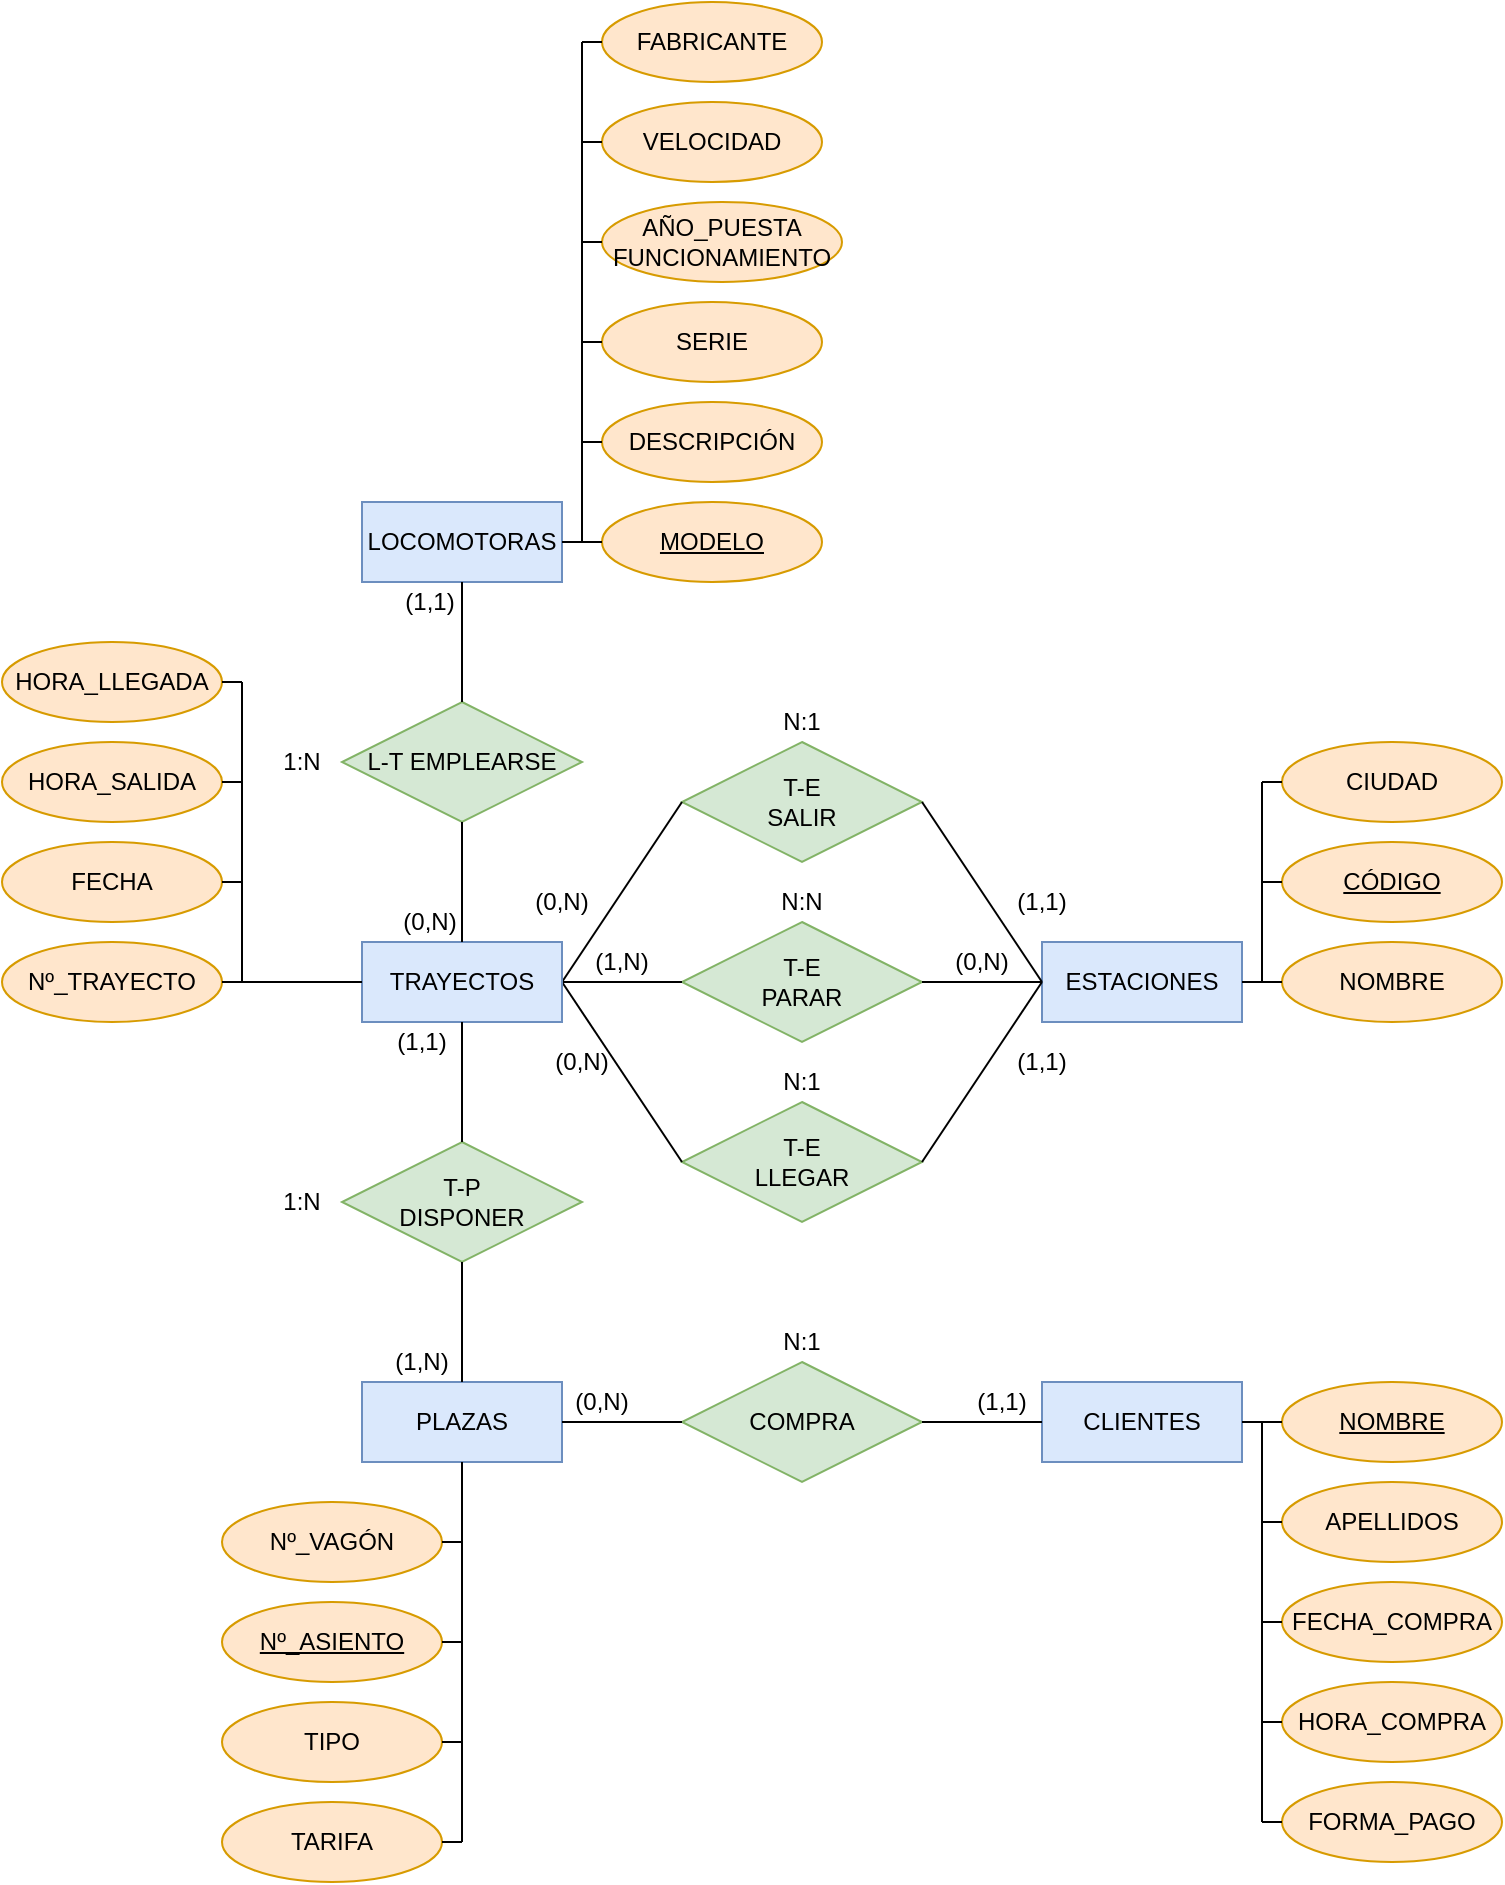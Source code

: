 <mxfile version="13.8.8" type="github">
  <diagram id="uM8659kqhNxWzNyjm4Xm" name="Page-1">
    <mxGraphModel dx="1422" dy="697" grid="1" gridSize="10" guides="1" tooltips="1" connect="1" arrows="1" fold="1" page="1" pageScale="1" pageWidth="827" pageHeight="1169" math="0" shadow="0">
      <root>
        <mxCell id="0" />
        <mxCell id="1" parent="0" />
        <mxCell id="efrESeABImL-o4UUP48h-1" value="ESTACIONES" style="whiteSpace=wrap;html=1;align=center;fillColor=#dae8fc;strokeColor=#6c8ebf;" vertex="1" parent="1">
          <mxGeometry x="570" y="550" width="100" height="40" as="geometry" />
        </mxCell>
        <mxCell id="efrESeABImL-o4UUP48h-2" value="T-E&lt;br&gt;PARAR" style="shape=rhombus;perimeter=rhombusPerimeter;whiteSpace=wrap;html=1;align=center;fillColor=#d5e8d4;strokeColor=#82b366;" vertex="1" parent="1">
          <mxGeometry x="390" y="540" width="120" height="60" as="geometry" />
        </mxCell>
        <mxCell id="efrESeABImL-o4UUP48h-3" value="N:1" style="text;html=1;strokeColor=none;fillColor=none;align=center;verticalAlign=middle;whiteSpace=wrap;rounded=0;" vertex="1" parent="1">
          <mxGeometry x="430" y="430" width="40" height="20" as="geometry" />
        </mxCell>
        <mxCell id="efrESeABImL-o4UUP48h-4" value="(1,N)" style="text;html=1;strokeColor=none;fillColor=none;align=center;verticalAlign=middle;whiteSpace=wrap;rounded=0;" vertex="1" parent="1">
          <mxGeometry x="340" y="550" width="40" height="20" as="geometry" />
        </mxCell>
        <mxCell id="efrESeABImL-o4UUP48h-5" value="CIUDAD" style="ellipse;whiteSpace=wrap;html=1;align=center;fillColor=#ffe6cc;strokeColor=#d79b00;" vertex="1" parent="1">
          <mxGeometry x="690" y="450" width="110" height="40" as="geometry" />
        </mxCell>
        <mxCell id="efrESeABImL-o4UUP48h-6" value="T-E&lt;br&gt;SALIR" style="shape=rhombus;perimeter=rhombusPerimeter;whiteSpace=wrap;html=1;align=center;fillColor=#d5e8d4;strokeColor=#82b366;" vertex="1" parent="1">
          <mxGeometry x="390" y="450" width="120" height="60" as="geometry" />
        </mxCell>
        <mxCell id="efrESeABImL-o4UUP48h-7" value="T-E&lt;br&gt;LLEGAR" style="shape=rhombus;perimeter=rhombusPerimeter;whiteSpace=wrap;html=1;align=center;fillColor=#d5e8d4;strokeColor=#82b366;" vertex="1" parent="1">
          <mxGeometry x="390" y="630" width="120" height="60" as="geometry" />
        </mxCell>
        <mxCell id="efrESeABImL-o4UUP48h-8" value="" style="endArrow=none;html=1;entryX=0;entryY=0.5;entryDx=0;entryDy=0;exitX=1;exitY=0.5;exitDx=0;exitDy=0;" edge="1" parent="1" source="efrESeABImL-o4UUP48h-6" target="efrESeABImL-o4UUP48h-1">
          <mxGeometry width="50" height="50" relative="1" as="geometry">
            <mxPoint x="260" y="510" as="sourcePoint" />
            <mxPoint x="310" y="460" as="targetPoint" />
          </mxGeometry>
        </mxCell>
        <mxCell id="efrESeABImL-o4UUP48h-9" value="" style="endArrow=none;html=1;exitX=1;exitY=0.5;exitDx=0;exitDy=0;entryX=0;entryY=0.5;entryDx=0;entryDy=0;" edge="1" parent="1" source="efrESeABImL-o4UUP48h-2" target="efrESeABImL-o4UUP48h-1">
          <mxGeometry width="50" height="50" relative="1" as="geometry">
            <mxPoint x="520" y="490" as="sourcePoint" />
            <mxPoint x="550" y="620" as="targetPoint" />
          </mxGeometry>
        </mxCell>
        <mxCell id="efrESeABImL-o4UUP48h-10" value="" style="endArrow=none;html=1;entryX=0;entryY=0.5;entryDx=0;entryDy=0;exitX=1;exitY=0.5;exitDx=0;exitDy=0;" edge="1" parent="1" source="efrESeABImL-o4UUP48h-7" target="efrESeABImL-o4UUP48h-1">
          <mxGeometry width="50" height="50" relative="1" as="geometry">
            <mxPoint x="530" y="500" as="sourcePoint" />
            <mxPoint x="590" y="590" as="targetPoint" />
          </mxGeometry>
        </mxCell>
        <mxCell id="efrESeABImL-o4UUP48h-11" value="" style="endArrow=none;html=1;entryX=1;entryY=0.5;entryDx=0;entryDy=0;exitX=0;exitY=0.5;exitDx=0;exitDy=0;" edge="1" parent="1" source="efrESeABImL-o4UUP48h-6" target="efrESeABImL-o4UUP48h-15">
          <mxGeometry width="50" height="50" relative="1" as="geometry">
            <mxPoint x="540" y="510" as="sourcePoint" />
            <mxPoint x="600" y="600" as="targetPoint" />
          </mxGeometry>
        </mxCell>
        <mxCell id="efrESeABImL-o4UUP48h-12" value="" style="endArrow=none;html=1;entryX=1;entryY=0.5;entryDx=0;entryDy=0;exitX=0;exitY=0.5;exitDx=0;exitDy=0;" edge="1" parent="1" source="efrESeABImL-o4UUP48h-2" target="efrESeABImL-o4UUP48h-15">
          <mxGeometry width="50" height="50" relative="1" as="geometry">
            <mxPoint x="550" y="520" as="sourcePoint" />
            <mxPoint x="610" y="610" as="targetPoint" />
          </mxGeometry>
        </mxCell>
        <mxCell id="efrESeABImL-o4UUP48h-13" value="" style="endArrow=none;html=1;entryX=1;entryY=0.5;entryDx=0;entryDy=0;exitX=0;exitY=0.5;exitDx=0;exitDy=0;" edge="1" parent="1" source="efrESeABImL-o4UUP48h-7" target="efrESeABImL-o4UUP48h-15">
          <mxGeometry width="50" height="50" relative="1" as="geometry">
            <mxPoint x="560" y="530" as="sourcePoint" />
            <mxPoint x="620" y="620" as="targetPoint" />
          </mxGeometry>
        </mxCell>
        <mxCell id="efrESeABImL-o4UUP48h-15" value="TRAYECTOS" style="whiteSpace=wrap;html=1;align=center;fillColor=#dae8fc;strokeColor=#6c8ebf;" vertex="1" parent="1">
          <mxGeometry x="230" y="550" width="100" height="40" as="geometry" />
        </mxCell>
        <mxCell id="efrESeABImL-o4UUP48h-16" value="N:N" style="text;html=1;strokeColor=none;fillColor=none;align=center;verticalAlign=middle;whiteSpace=wrap;rounded=0;" vertex="1" parent="1">
          <mxGeometry x="430" y="520" width="40" height="20" as="geometry" />
        </mxCell>
        <mxCell id="efrESeABImL-o4UUP48h-17" value="N:1" style="text;html=1;strokeColor=none;fillColor=none;align=center;verticalAlign=middle;whiteSpace=wrap;rounded=0;" vertex="1" parent="1">
          <mxGeometry x="430" y="610" width="40" height="20" as="geometry" />
        </mxCell>
        <mxCell id="efrESeABImL-o4UUP48h-18" value="(0,N)" style="text;html=1;strokeColor=none;fillColor=none;align=center;verticalAlign=middle;whiteSpace=wrap;rounded=0;" vertex="1" parent="1">
          <mxGeometry x="520" y="550" width="40" height="20" as="geometry" />
        </mxCell>
        <mxCell id="efrESeABImL-o4UUP48h-19" value="(0,N)" style="text;html=1;strokeColor=none;fillColor=none;align=center;verticalAlign=middle;whiteSpace=wrap;rounded=0;" vertex="1" parent="1">
          <mxGeometry x="320" y="600" width="40" height="20" as="geometry" />
        </mxCell>
        <mxCell id="efrESeABImL-o4UUP48h-20" value="(1,1)" style="text;html=1;strokeColor=none;fillColor=none;align=center;verticalAlign=middle;whiteSpace=wrap;rounded=0;" vertex="1" parent="1">
          <mxGeometry x="550" y="600" width="40" height="20" as="geometry" />
        </mxCell>
        <mxCell id="efrESeABImL-o4UUP48h-21" value="(0,N)" style="text;html=1;strokeColor=none;fillColor=none;align=center;verticalAlign=middle;whiteSpace=wrap;rounded=0;" vertex="1" parent="1">
          <mxGeometry x="310" y="520" width="40" height="20" as="geometry" />
        </mxCell>
        <mxCell id="efrESeABImL-o4UUP48h-22" value="(1,1)" style="text;html=1;strokeColor=none;fillColor=none;align=center;verticalAlign=middle;whiteSpace=wrap;rounded=0;" vertex="1" parent="1">
          <mxGeometry x="550" y="520" width="40" height="20" as="geometry" />
        </mxCell>
        <mxCell id="efrESeABImL-o4UUP48h-23" value="L-T EMPLEARSE" style="shape=rhombus;perimeter=rhombusPerimeter;whiteSpace=wrap;html=1;align=center;fillColor=#d5e8d4;strokeColor=#82b366;" vertex="1" parent="1">
          <mxGeometry x="220" y="430" width="120" height="60" as="geometry" />
        </mxCell>
        <mxCell id="efrESeABImL-o4UUP48h-24" value="LOCOMOTORAS" style="whiteSpace=wrap;html=1;align=center;fillColor=#dae8fc;strokeColor=#6c8ebf;" vertex="1" parent="1">
          <mxGeometry x="230" y="330" width="100" height="40" as="geometry" />
        </mxCell>
        <mxCell id="efrESeABImL-o4UUP48h-25" value="" style="endArrow=none;html=1;exitX=0.5;exitY=0;exitDx=0;exitDy=0;entryX=0.5;entryY=1;entryDx=0;entryDy=0;" edge="1" parent="1" source="efrESeABImL-o4UUP48h-15" target="efrESeABImL-o4UUP48h-23">
          <mxGeometry width="50" height="50" relative="1" as="geometry">
            <mxPoint x="260" y="510" as="sourcePoint" />
            <mxPoint x="310" y="460" as="targetPoint" />
          </mxGeometry>
        </mxCell>
        <mxCell id="efrESeABImL-o4UUP48h-26" value="" style="endArrow=none;html=1;entryX=0.5;entryY=0;entryDx=0;entryDy=0;exitX=0.5;exitY=1;exitDx=0;exitDy=0;" edge="1" parent="1" source="efrESeABImL-o4UUP48h-24" target="efrESeABImL-o4UUP48h-23">
          <mxGeometry width="50" height="50" relative="1" as="geometry">
            <mxPoint x="260" y="510" as="sourcePoint" />
            <mxPoint x="310" y="460" as="targetPoint" />
          </mxGeometry>
        </mxCell>
        <mxCell id="efrESeABImL-o4UUP48h-27" value="(0,N)" style="text;html=1;strokeColor=none;fillColor=none;align=center;verticalAlign=middle;whiteSpace=wrap;rounded=0;" vertex="1" parent="1">
          <mxGeometry x="244" y="530" width="40" height="20" as="geometry" />
        </mxCell>
        <mxCell id="efrESeABImL-o4UUP48h-28" value="(1,1)" style="text;html=1;strokeColor=none;fillColor=none;align=center;verticalAlign=middle;whiteSpace=wrap;rounded=0;" vertex="1" parent="1">
          <mxGeometry x="244" y="370" width="40" height="20" as="geometry" />
        </mxCell>
        <mxCell id="efrESeABImL-o4UUP48h-29" value="1:N" style="text;html=1;strokeColor=none;fillColor=none;align=center;verticalAlign=middle;whiteSpace=wrap;rounded=0;" vertex="1" parent="1">
          <mxGeometry x="180" y="450" width="40" height="20" as="geometry" />
        </mxCell>
        <mxCell id="efrESeABImL-o4UUP48h-30" value="T-P&lt;br&gt;DISPONER" style="shape=rhombus;perimeter=rhombusPerimeter;whiteSpace=wrap;html=1;align=center;fillColor=#d5e8d4;strokeColor=#82b366;" vertex="1" parent="1">
          <mxGeometry x="220" y="650" width="120" height="60" as="geometry" />
        </mxCell>
        <mxCell id="efrESeABImL-o4UUP48h-31" value="PLAZAS" style="whiteSpace=wrap;html=1;align=center;fillColor=#dae8fc;strokeColor=#6c8ebf;" vertex="1" parent="1">
          <mxGeometry x="230" y="770" width="100" height="40" as="geometry" />
        </mxCell>
        <mxCell id="efrESeABImL-o4UUP48h-32" value="" style="endArrow=none;html=1;exitX=0.5;exitY=0;exitDx=0;exitDy=0;entryX=0.5;entryY=1;entryDx=0;entryDy=0;" edge="1" parent="1" source="efrESeABImL-o4UUP48h-30" target="efrESeABImL-o4UUP48h-15">
          <mxGeometry width="50" height="50" relative="1" as="geometry">
            <mxPoint x="260" y="630" as="sourcePoint" />
            <mxPoint x="310" y="580" as="targetPoint" />
          </mxGeometry>
        </mxCell>
        <mxCell id="efrESeABImL-o4UUP48h-33" value="" style="endArrow=none;html=1;exitX=0.5;exitY=1;exitDx=0;exitDy=0;entryX=0.5;entryY=0;entryDx=0;entryDy=0;" edge="1" parent="1" source="efrESeABImL-o4UUP48h-30" target="efrESeABImL-o4UUP48h-31">
          <mxGeometry width="50" height="50" relative="1" as="geometry">
            <mxPoint x="290" y="660" as="sourcePoint" />
            <mxPoint x="290" y="600" as="targetPoint" />
          </mxGeometry>
        </mxCell>
        <mxCell id="efrESeABImL-o4UUP48h-35" value="(1,1)" style="text;html=1;strokeColor=none;fillColor=none;align=center;verticalAlign=middle;whiteSpace=wrap;rounded=0;" vertex="1" parent="1">
          <mxGeometry x="240" y="590" width="40" height="20" as="geometry" />
        </mxCell>
        <mxCell id="efrESeABImL-o4UUP48h-36" value="(1,N)" style="text;html=1;strokeColor=none;fillColor=none;align=center;verticalAlign=middle;whiteSpace=wrap;rounded=0;" vertex="1" parent="1">
          <mxGeometry x="240" y="750" width="40" height="20" as="geometry" />
        </mxCell>
        <mxCell id="efrESeABImL-o4UUP48h-37" value="1:N" style="text;html=1;strokeColor=none;fillColor=none;align=center;verticalAlign=middle;whiteSpace=wrap;rounded=0;" vertex="1" parent="1">
          <mxGeometry x="180" y="670" width="40" height="20" as="geometry" />
        </mxCell>
        <mxCell id="efrESeABImL-o4UUP48h-38" value="CÓDIGO" style="ellipse;whiteSpace=wrap;html=1;align=center;fillColor=#ffe6cc;strokeColor=#d79b00;fontStyle=4" vertex="1" parent="1">
          <mxGeometry x="690" y="500" width="110" height="40" as="geometry" />
        </mxCell>
        <mxCell id="efrESeABImL-o4UUP48h-39" value="NOMBRE" style="ellipse;whiteSpace=wrap;html=1;align=center;fillColor=#ffe6cc;strokeColor=#d79b00;" vertex="1" parent="1">
          <mxGeometry x="690" y="550" width="110" height="40" as="geometry" />
        </mxCell>
        <mxCell id="efrESeABImL-o4UUP48h-40" value="" style="endArrow=none;html=1;entryX=1;entryY=0.5;entryDx=0;entryDy=0;exitX=0;exitY=0.5;exitDx=0;exitDy=0;" edge="1" parent="1" source="efrESeABImL-o4UUP48h-39" target="efrESeABImL-o4UUP48h-1">
          <mxGeometry width="50" height="50" relative="1" as="geometry">
            <mxPoint x="390" y="680" as="sourcePoint" />
            <mxPoint x="440" y="630" as="targetPoint" />
          </mxGeometry>
        </mxCell>
        <mxCell id="efrESeABImL-o4UUP48h-41" value="" style="endArrow=none;html=1;" edge="1" parent="1">
          <mxGeometry width="50" height="50" relative="1" as="geometry">
            <mxPoint x="680" y="570" as="sourcePoint" />
            <mxPoint x="680" y="470" as="targetPoint" />
          </mxGeometry>
        </mxCell>
        <mxCell id="efrESeABImL-o4UUP48h-42" value="" style="endArrow=none;html=1;entryX=0;entryY=0.5;entryDx=0;entryDy=0;" edge="1" parent="1" target="efrESeABImL-o4UUP48h-5">
          <mxGeometry width="50" height="50" relative="1" as="geometry">
            <mxPoint x="680" y="470" as="sourcePoint" />
            <mxPoint x="690" y="480" as="targetPoint" />
          </mxGeometry>
        </mxCell>
        <mxCell id="efrESeABImL-o4UUP48h-43" value="" style="endArrow=none;html=1;entryX=0;entryY=0.5;entryDx=0;entryDy=0;" edge="1" parent="1" target="efrESeABImL-o4UUP48h-38">
          <mxGeometry width="50" height="50" relative="1" as="geometry">
            <mxPoint x="680" y="520" as="sourcePoint" />
            <mxPoint x="700.0" y="480" as="targetPoint" />
          </mxGeometry>
        </mxCell>
        <mxCell id="efrESeABImL-o4UUP48h-44" value="CLIENTES" style="whiteSpace=wrap;html=1;align=center;fillColor=#dae8fc;strokeColor=#6c8ebf;" vertex="1" parent="1">
          <mxGeometry x="570" y="770" width="100" height="40" as="geometry" />
        </mxCell>
        <mxCell id="efrESeABImL-o4UUP48h-45" value="COMPRA" style="shape=rhombus;perimeter=rhombusPerimeter;whiteSpace=wrap;html=1;align=center;fillColor=#d5e8d4;strokeColor=#82b366;" vertex="1" parent="1">
          <mxGeometry x="390" y="760" width="120" height="60" as="geometry" />
        </mxCell>
        <mxCell id="efrESeABImL-o4UUP48h-46" value="" style="endArrow=none;html=1;exitX=1;exitY=0.5;exitDx=0;exitDy=0;entryX=0;entryY=0.5;entryDx=0;entryDy=0;" edge="1" parent="1" source="efrESeABImL-o4UUP48h-31" target="efrESeABImL-o4UUP48h-45">
          <mxGeometry width="50" height="50" relative="1" as="geometry">
            <mxPoint x="240" y="760" as="sourcePoint" />
            <mxPoint x="290" y="710" as="targetPoint" />
          </mxGeometry>
        </mxCell>
        <mxCell id="efrESeABImL-o4UUP48h-47" value="" style="endArrow=none;html=1;exitX=1;exitY=0.5;exitDx=0;exitDy=0;entryX=0;entryY=0.5;entryDx=0;entryDy=0;" edge="1" parent="1" source="efrESeABImL-o4UUP48h-45" target="efrESeABImL-o4UUP48h-44">
          <mxGeometry width="50" height="50" relative="1" as="geometry">
            <mxPoint x="340" y="800" as="sourcePoint" />
            <mxPoint x="400" y="800" as="targetPoint" />
          </mxGeometry>
        </mxCell>
        <mxCell id="efrESeABImL-o4UUP48h-48" value="(1,1)" style="text;html=1;strokeColor=none;fillColor=none;align=center;verticalAlign=middle;whiteSpace=wrap;rounded=0;" vertex="1" parent="1">
          <mxGeometry x="530" y="770" width="40" height="20" as="geometry" />
        </mxCell>
        <mxCell id="efrESeABImL-o4UUP48h-49" value="(0,N)" style="text;html=1;strokeColor=none;fillColor=none;align=center;verticalAlign=middle;whiteSpace=wrap;rounded=0;" vertex="1" parent="1">
          <mxGeometry x="330" y="770" width="40" height="20" as="geometry" />
        </mxCell>
        <mxCell id="efrESeABImL-o4UUP48h-50" value="N:1" style="text;html=1;strokeColor=none;fillColor=none;align=center;verticalAlign=middle;whiteSpace=wrap;rounded=0;" vertex="1" parent="1">
          <mxGeometry x="430" y="740" width="40" height="20" as="geometry" />
        </mxCell>
        <mxCell id="efrESeABImL-o4UUP48h-51" value="NOMBRE" style="ellipse;whiteSpace=wrap;html=1;align=center;fillColor=#ffe6cc;strokeColor=#d79b00;fontStyle=4" vertex="1" parent="1">
          <mxGeometry x="690" y="770" width="110" height="40" as="geometry" />
        </mxCell>
        <mxCell id="efrESeABImL-o4UUP48h-52" value="APELLIDOS" style="ellipse;whiteSpace=wrap;html=1;align=center;fillColor=#ffe6cc;strokeColor=#d79b00;" vertex="1" parent="1">
          <mxGeometry x="690" y="820" width="110" height="40" as="geometry" />
        </mxCell>
        <mxCell id="efrESeABImL-o4UUP48h-53" value="FECHA_COMPRA" style="ellipse;whiteSpace=wrap;html=1;align=center;fillColor=#ffe6cc;strokeColor=#d79b00;" vertex="1" parent="1">
          <mxGeometry x="690" y="870" width="110" height="40" as="geometry" />
        </mxCell>
        <mxCell id="efrESeABImL-o4UUP48h-54" value="HORA_COMPRA" style="ellipse;whiteSpace=wrap;html=1;align=center;fillColor=#ffe6cc;strokeColor=#d79b00;" vertex="1" parent="1">
          <mxGeometry x="690" y="920" width="110" height="40" as="geometry" />
        </mxCell>
        <mxCell id="efrESeABImL-o4UUP48h-55" value="FORMA_PAGO" style="ellipse;whiteSpace=wrap;html=1;align=center;fillColor=#ffe6cc;strokeColor=#d79b00;" vertex="1" parent="1">
          <mxGeometry x="690" y="970" width="110" height="40" as="geometry" />
        </mxCell>
        <mxCell id="efrESeABImL-o4UUP48h-56" value="" style="endArrow=none;html=1;entryX=1;entryY=0.5;entryDx=0;entryDy=0;exitX=0;exitY=0.5;exitDx=0;exitDy=0;" edge="1" parent="1" source="efrESeABImL-o4UUP48h-51" target="efrESeABImL-o4UUP48h-44">
          <mxGeometry width="50" height="50" relative="1" as="geometry">
            <mxPoint x="430" y="970" as="sourcePoint" />
            <mxPoint x="480" y="920" as="targetPoint" />
          </mxGeometry>
        </mxCell>
        <mxCell id="efrESeABImL-o4UUP48h-57" value="" style="endArrow=none;html=1;" edge="1" parent="1">
          <mxGeometry width="50" height="50" relative="1" as="geometry">
            <mxPoint x="680" y="990" as="sourcePoint" />
            <mxPoint x="680" y="790" as="targetPoint" />
          </mxGeometry>
        </mxCell>
        <mxCell id="efrESeABImL-o4UUP48h-58" value="" style="endArrow=none;html=1;entryX=0;entryY=0.5;entryDx=0;entryDy=0;" edge="1" parent="1" target="efrESeABImL-o4UUP48h-52">
          <mxGeometry width="50" height="50" relative="1" as="geometry">
            <mxPoint x="680" y="840" as="sourcePoint" />
            <mxPoint x="480" y="920" as="targetPoint" />
          </mxGeometry>
        </mxCell>
        <mxCell id="efrESeABImL-o4UUP48h-59" value="" style="endArrow=none;html=1;entryX=0;entryY=0.5;entryDx=0;entryDy=0;" edge="1" parent="1" target="efrESeABImL-o4UUP48h-53">
          <mxGeometry width="50" height="50" relative="1" as="geometry">
            <mxPoint x="680" y="890" as="sourcePoint" />
            <mxPoint x="700" y="850" as="targetPoint" />
          </mxGeometry>
        </mxCell>
        <mxCell id="efrESeABImL-o4UUP48h-60" value="" style="endArrow=none;html=1;entryX=0;entryY=0.5;entryDx=0;entryDy=0;" edge="1" parent="1" target="efrESeABImL-o4UUP48h-54">
          <mxGeometry width="50" height="50" relative="1" as="geometry">
            <mxPoint x="680" y="940" as="sourcePoint" />
            <mxPoint x="700" y="900" as="targetPoint" />
          </mxGeometry>
        </mxCell>
        <mxCell id="efrESeABImL-o4UUP48h-61" value="" style="endArrow=none;html=1;entryX=0;entryY=0.5;entryDx=0;entryDy=0;" edge="1" parent="1" target="efrESeABImL-o4UUP48h-55">
          <mxGeometry width="50" height="50" relative="1" as="geometry">
            <mxPoint x="680" y="990" as="sourcePoint" />
            <mxPoint x="700" y="950" as="targetPoint" />
          </mxGeometry>
        </mxCell>
        <mxCell id="efrESeABImL-o4UUP48h-62" value="MODELO" style="ellipse;whiteSpace=wrap;html=1;align=center;fillColor=#ffe6cc;strokeColor=#d79b00;fontStyle=4" vertex="1" parent="1">
          <mxGeometry x="350" y="330" width="110" height="40" as="geometry" />
        </mxCell>
        <mxCell id="efrESeABImL-o4UUP48h-63" value="FABRICANTE" style="ellipse;whiteSpace=wrap;html=1;align=center;fillColor=#ffe6cc;strokeColor=#d79b00;" vertex="1" parent="1">
          <mxGeometry x="350" y="80" width="110" height="40" as="geometry" />
        </mxCell>
        <mxCell id="efrESeABImL-o4UUP48h-64" value="VELOCIDAD" style="ellipse;whiteSpace=wrap;html=1;align=center;fillColor=#ffe6cc;strokeColor=#d79b00;" vertex="1" parent="1">
          <mxGeometry x="350" y="130" width="110" height="40" as="geometry" />
        </mxCell>
        <mxCell id="efrESeABImL-o4UUP48h-65" value="AÑO_PUESTA&lt;br&gt;FUNCIONAMIENTO" style="ellipse;whiteSpace=wrap;html=1;align=center;fillColor=#ffe6cc;strokeColor=#d79b00;" vertex="1" parent="1">
          <mxGeometry x="350" y="180" width="120" height="40" as="geometry" />
        </mxCell>
        <mxCell id="efrESeABImL-o4UUP48h-66" value="DESCRIPCIÓN" style="ellipse;whiteSpace=wrap;html=1;align=center;fillColor=#ffe6cc;strokeColor=#d79b00;" vertex="1" parent="1">
          <mxGeometry x="350" y="280" width="110" height="40" as="geometry" />
        </mxCell>
        <mxCell id="efrESeABImL-o4UUP48h-67" value="SERIE" style="ellipse;whiteSpace=wrap;html=1;align=center;fillColor=#ffe6cc;strokeColor=#d79b00;" vertex="1" parent="1">
          <mxGeometry x="350" y="230" width="110" height="40" as="geometry" />
        </mxCell>
        <mxCell id="efrESeABImL-o4UUP48h-68" value="" style="endArrow=none;html=1;exitX=1;exitY=0.5;exitDx=0;exitDy=0;entryX=0;entryY=0.5;entryDx=0;entryDy=0;" edge="1" parent="1" source="efrESeABImL-o4UUP48h-24" target="efrESeABImL-o4UUP48h-62">
          <mxGeometry width="50" height="50" relative="1" as="geometry">
            <mxPoint x="340" y="310" as="sourcePoint" />
            <mxPoint x="390" y="260" as="targetPoint" />
          </mxGeometry>
        </mxCell>
        <mxCell id="efrESeABImL-o4UUP48h-69" value="" style="endArrow=none;html=1;" edge="1" parent="1">
          <mxGeometry width="50" height="50" relative="1" as="geometry">
            <mxPoint x="340" y="350" as="sourcePoint" />
            <mxPoint x="340" y="100" as="targetPoint" />
          </mxGeometry>
        </mxCell>
        <mxCell id="efrESeABImL-o4UUP48h-70" value="" style="endArrow=none;html=1;exitX=0;exitY=0.5;exitDx=0;exitDy=0;" edge="1" parent="1" source="efrESeABImL-o4UUP48h-63">
          <mxGeometry width="50" height="50" relative="1" as="geometry">
            <mxPoint x="340" y="310" as="sourcePoint" />
            <mxPoint x="340" y="100" as="targetPoint" />
          </mxGeometry>
        </mxCell>
        <mxCell id="efrESeABImL-o4UUP48h-71" value="" style="endArrow=none;html=1;exitX=0;exitY=0.5;exitDx=0;exitDy=0;" edge="1" parent="1" source="efrESeABImL-o4UUP48h-64">
          <mxGeometry width="50" height="50" relative="1" as="geometry">
            <mxPoint x="360" y="110" as="sourcePoint" />
            <mxPoint x="340" y="150" as="targetPoint" />
          </mxGeometry>
        </mxCell>
        <mxCell id="efrESeABImL-o4UUP48h-72" value="" style="endArrow=none;html=1;exitX=0;exitY=0.5;exitDx=0;exitDy=0;" edge="1" parent="1" source="efrESeABImL-o4UUP48h-65">
          <mxGeometry width="50" height="50" relative="1" as="geometry">
            <mxPoint x="370" y="120" as="sourcePoint" />
            <mxPoint x="340" y="200" as="targetPoint" />
          </mxGeometry>
        </mxCell>
        <mxCell id="efrESeABImL-o4UUP48h-73" value="" style="endArrow=none;html=1;exitX=0;exitY=0.5;exitDx=0;exitDy=0;" edge="1" parent="1" source="efrESeABImL-o4UUP48h-67">
          <mxGeometry width="50" height="50" relative="1" as="geometry">
            <mxPoint x="380" y="130" as="sourcePoint" />
            <mxPoint x="340" y="250" as="targetPoint" />
          </mxGeometry>
        </mxCell>
        <mxCell id="efrESeABImL-o4UUP48h-74" value="" style="endArrow=none;html=1;exitX=0;exitY=0.5;exitDx=0;exitDy=0;" edge="1" parent="1" source="efrESeABImL-o4UUP48h-66">
          <mxGeometry width="50" height="50" relative="1" as="geometry">
            <mxPoint x="390" y="140" as="sourcePoint" />
            <mxPoint x="340" y="300" as="targetPoint" />
          </mxGeometry>
        </mxCell>
        <mxCell id="efrESeABImL-o4UUP48h-75" value="Nº_VAGÓN" style="ellipse;whiteSpace=wrap;html=1;align=center;fillColor=#ffe6cc;strokeColor=#d79b00;" vertex="1" parent="1">
          <mxGeometry x="160" y="830" width="110" height="40" as="geometry" />
        </mxCell>
        <mxCell id="efrESeABImL-o4UUP48h-76" value="Nº_ASIENTO" style="ellipse;whiteSpace=wrap;html=1;align=center;fillColor=#ffe6cc;strokeColor=#d79b00;fontStyle=4" vertex="1" parent="1">
          <mxGeometry x="160" y="880" width="110" height="40" as="geometry" />
        </mxCell>
        <mxCell id="efrESeABImL-o4UUP48h-77" value="TIPO" style="ellipse;whiteSpace=wrap;html=1;align=center;fillColor=#ffe6cc;strokeColor=#d79b00;" vertex="1" parent="1">
          <mxGeometry x="160" y="930" width="110" height="40" as="geometry" />
        </mxCell>
        <mxCell id="efrESeABImL-o4UUP48h-78" value="TARIFA" style="ellipse;whiteSpace=wrap;html=1;align=center;fillColor=#ffe6cc;strokeColor=#d79b00;" vertex="1" parent="1">
          <mxGeometry x="160" y="980" width="110" height="40" as="geometry" />
        </mxCell>
        <mxCell id="efrESeABImL-o4UUP48h-79" value="" style="endArrow=none;html=1;entryX=0.5;entryY=1;entryDx=0;entryDy=0;" edge="1" parent="1" target="efrESeABImL-o4UUP48h-31">
          <mxGeometry width="50" height="50" relative="1" as="geometry">
            <mxPoint x="280" y="1000" as="sourcePoint" />
            <mxPoint x="300" y="980" as="targetPoint" />
          </mxGeometry>
        </mxCell>
        <mxCell id="efrESeABImL-o4UUP48h-80" value="" style="endArrow=none;html=1;entryX=1;entryY=0.5;entryDx=0;entryDy=0;" edge="1" parent="1" target="efrESeABImL-o4UUP48h-78">
          <mxGeometry width="50" height="50" relative="1" as="geometry">
            <mxPoint x="280" y="1000" as="sourcePoint" />
            <mxPoint x="300" y="980" as="targetPoint" />
          </mxGeometry>
        </mxCell>
        <mxCell id="efrESeABImL-o4UUP48h-81" value="" style="endArrow=none;html=1;entryX=1;entryY=0.5;entryDx=0;entryDy=0;" edge="1" parent="1" target="efrESeABImL-o4UUP48h-77">
          <mxGeometry width="50" height="50" relative="1" as="geometry">
            <mxPoint x="280" y="950" as="sourcePoint" />
            <mxPoint x="280" y="1010" as="targetPoint" />
          </mxGeometry>
        </mxCell>
        <mxCell id="efrESeABImL-o4UUP48h-82" value="" style="endArrow=none;html=1;entryX=1;entryY=0.5;entryDx=0;entryDy=0;" edge="1" parent="1" target="efrESeABImL-o4UUP48h-76">
          <mxGeometry width="50" height="50" relative="1" as="geometry">
            <mxPoint x="280" y="900" as="sourcePoint" />
            <mxPoint x="280" y="960" as="targetPoint" />
          </mxGeometry>
        </mxCell>
        <mxCell id="efrESeABImL-o4UUP48h-83" value="" style="endArrow=none;html=1;entryX=1;entryY=0.5;entryDx=0;entryDy=0;" edge="1" parent="1" target="efrESeABImL-o4UUP48h-75">
          <mxGeometry width="50" height="50" relative="1" as="geometry">
            <mxPoint x="280" y="850" as="sourcePoint" />
            <mxPoint x="280" y="910" as="targetPoint" />
          </mxGeometry>
        </mxCell>
        <mxCell id="efrESeABImL-o4UUP48h-84" value="Nº_TRAYECTO" style="ellipse;whiteSpace=wrap;html=1;align=center;fillColor=#ffe6cc;strokeColor=#d79b00;" vertex="1" parent="1">
          <mxGeometry x="50" y="550" width="110" height="40" as="geometry" />
        </mxCell>
        <mxCell id="efrESeABImL-o4UUP48h-85" value="HORA_LLEGADA" style="ellipse;whiteSpace=wrap;html=1;align=center;fillColor=#ffe6cc;strokeColor=#d79b00;" vertex="1" parent="1">
          <mxGeometry x="50" y="400" width="110" height="40" as="geometry" />
        </mxCell>
        <mxCell id="efrESeABImL-o4UUP48h-86" value="HORA_SALIDA" style="ellipse;whiteSpace=wrap;html=1;align=center;fillColor=#ffe6cc;strokeColor=#d79b00;" vertex="1" parent="1">
          <mxGeometry x="50" y="450" width="110" height="40" as="geometry" />
        </mxCell>
        <mxCell id="efrESeABImL-o4UUP48h-87" value="FECHA" style="ellipse;whiteSpace=wrap;html=1;align=center;fillColor=#ffe6cc;strokeColor=#d79b00;" vertex="1" parent="1">
          <mxGeometry x="50" y="500" width="110" height="40" as="geometry" />
        </mxCell>
        <mxCell id="efrESeABImL-o4UUP48h-88" value="" style="endArrow=none;html=1;entryX=0;entryY=0.5;entryDx=0;entryDy=0;exitX=1;exitY=0.5;exitDx=0;exitDy=0;" edge="1" parent="1" source="efrESeABImL-o4UUP48h-84" target="efrESeABImL-o4UUP48h-15">
          <mxGeometry width="50" height="50" relative="1" as="geometry">
            <mxPoint x="40" y="640" as="sourcePoint" />
            <mxPoint x="90" y="590" as="targetPoint" />
          </mxGeometry>
        </mxCell>
        <mxCell id="efrESeABImL-o4UUP48h-89" value="" style="endArrow=none;html=1;" edge="1" parent="1">
          <mxGeometry width="50" height="50" relative="1" as="geometry">
            <mxPoint x="170" y="570" as="sourcePoint" />
            <mxPoint x="170" y="420" as="targetPoint" />
          </mxGeometry>
        </mxCell>
        <mxCell id="efrESeABImL-o4UUP48h-90" value="" style="endArrow=none;html=1;exitX=1;exitY=0.5;exitDx=0;exitDy=0;" edge="1" parent="1" source="efrESeABImL-o4UUP48h-87">
          <mxGeometry width="50" height="50" relative="1" as="geometry">
            <mxPoint x="40" y="640" as="sourcePoint" />
            <mxPoint x="170" y="520" as="targetPoint" />
          </mxGeometry>
        </mxCell>
        <mxCell id="efrESeABImL-o4UUP48h-91" value="" style="endArrow=none;html=1;exitX=1;exitY=0.5;exitDx=0;exitDy=0;" edge="1" parent="1" source="efrESeABImL-o4UUP48h-86">
          <mxGeometry width="50" height="50" relative="1" as="geometry">
            <mxPoint x="170" y="530" as="sourcePoint" />
            <mxPoint x="170" y="470" as="targetPoint" />
          </mxGeometry>
        </mxCell>
        <mxCell id="efrESeABImL-o4UUP48h-92" value="" style="endArrow=none;html=1;exitX=1;exitY=0.5;exitDx=0;exitDy=0;" edge="1" parent="1" source="efrESeABImL-o4UUP48h-85">
          <mxGeometry width="50" height="50" relative="1" as="geometry">
            <mxPoint x="180" y="540" as="sourcePoint" />
            <mxPoint x="170" y="420" as="targetPoint" />
          </mxGeometry>
        </mxCell>
      </root>
    </mxGraphModel>
  </diagram>
</mxfile>
